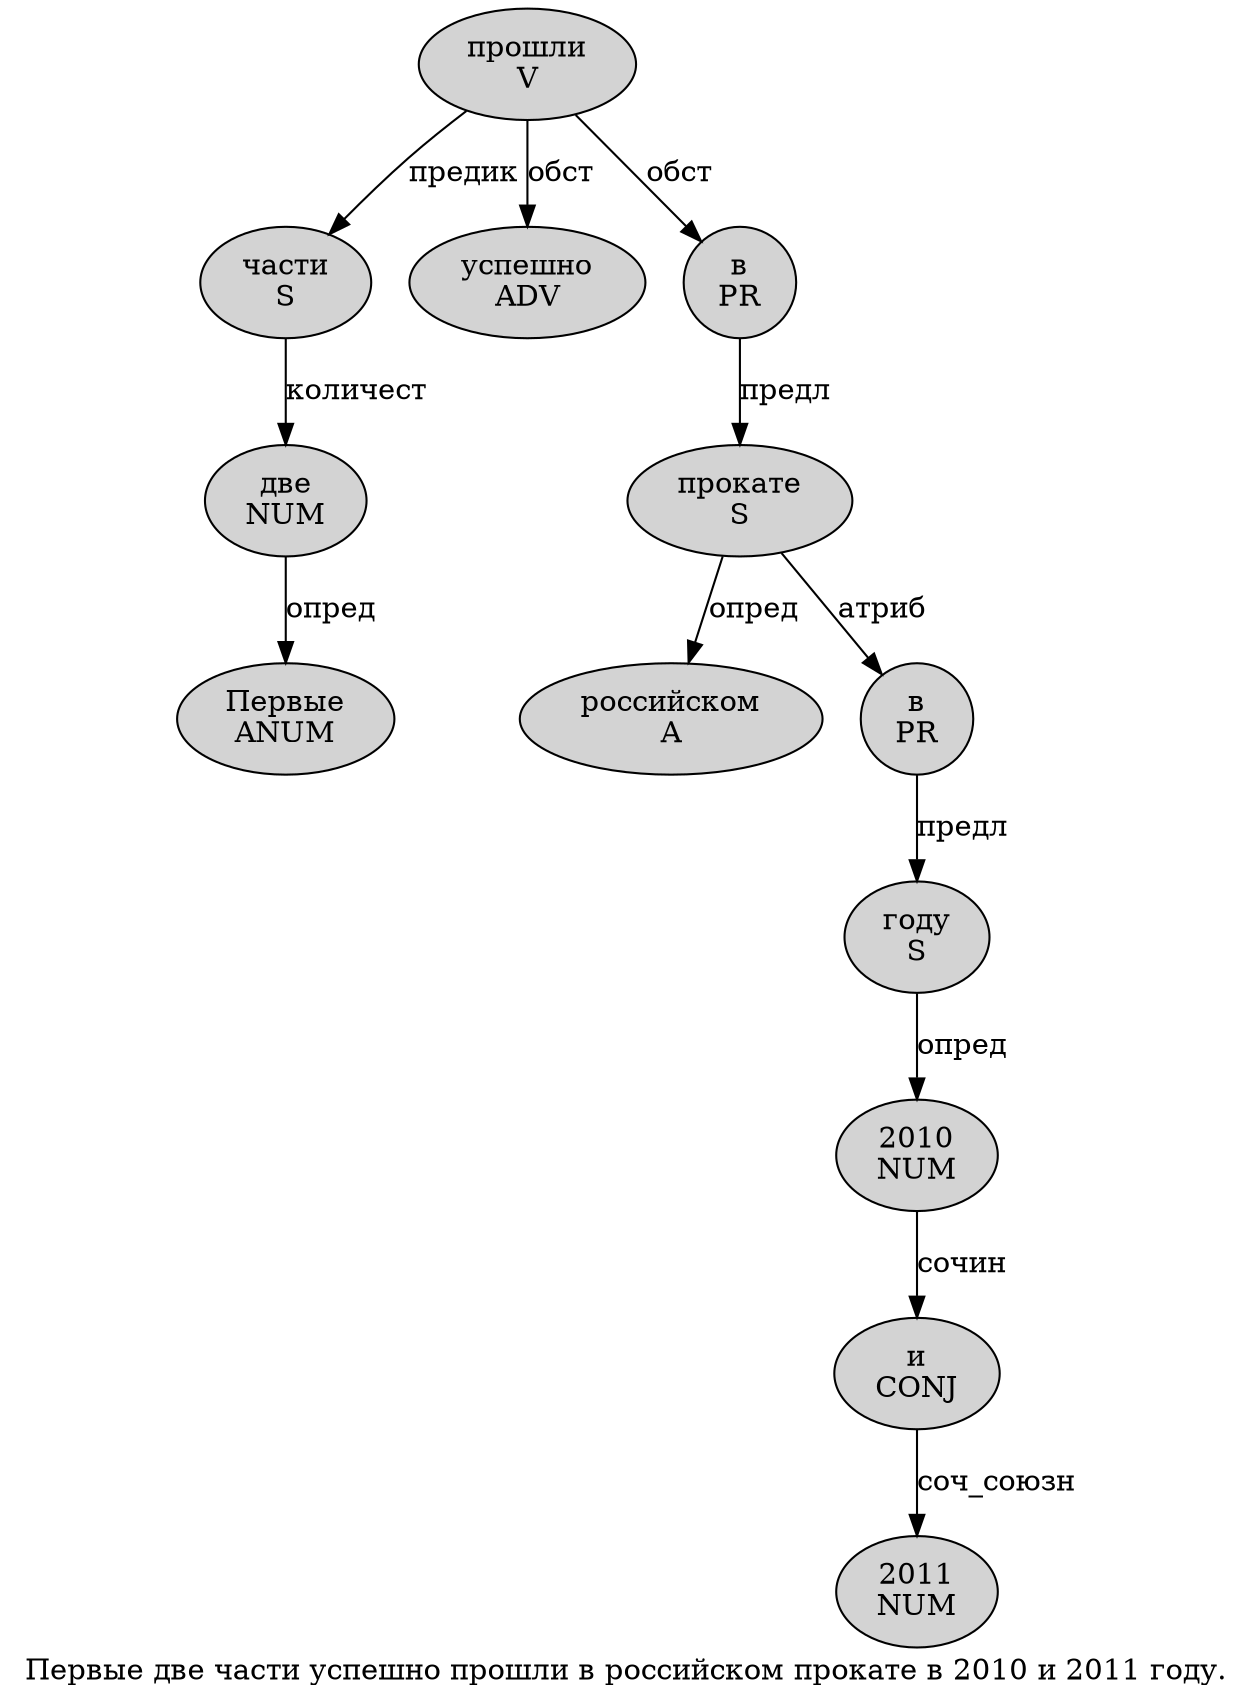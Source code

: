 digraph SENTENCE_1640 {
	graph [label="Первые две части успешно прошли в российском прокате в 2010 и 2011 году."]
	node [style=filled]
		0 [label="Первые
ANUM" color="" fillcolor=lightgray penwidth=1 shape=ellipse]
		1 [label="две
NUM" color="" fillcolor=lightgray penwidth=1 shape=ellipse]
		2 [label="части
S" color="" fillcolor=lightgray penwidth=1 shape=ellipse]
		3 [label="успешно
ADV" color="" fillcolor=lightgray penwidth=1 shape=ellipse]
		4 [label="прошли
V" color="" fillcolor=lightgray penwidth=1 shape=ellipse]
		5 [label="в
PR" color="" fillcolor=lightgray penwidth=1 shape=ellipse]
		6 [label="российском
A" color="" fillcolor=lightgray penwidth=1 shape=ellipse]
		7 [label="прокате
S" color="" fillcolor=lightgray penwidth=1 shape=ellipse]
		8 [label="в
PR" color="" fillcolor=lightgray penwidth=1 shape=ellipse]
		9 [label="2010
NUM" color="" fillcolor=lightgray penwidth=1 shape=ellipse]
		10 [label="и
CONJ" color="" fillcolor=lightgray penwidth=1 shape=ellipse]
		11 [label="2011
NUM" color="" fillcolor=lightgray penwidth=1 shape=ellipse]
		12 [label="году
S" color="" fillcolor=lightgray penwidth=1 shape=ellipse]
			12 -> 9 [label="опред"]
			7 -> 6 [label="опред"]
			7 -> 8 [label="атриб"]
			9 -> 10 [label="сочин"]
			10 -> 11 [label="соч_союзн"]
			4 -> 2 [label="предик"]
			4 -> 3 [label="обст"]
			4 -> 5 [label="обст"]
			2 -> 1 [label="количест"]
			8 -> 12 [label="предл"]
			5 -> 7 [label="предл"]
			1 -> 0 [label="опред"]
}